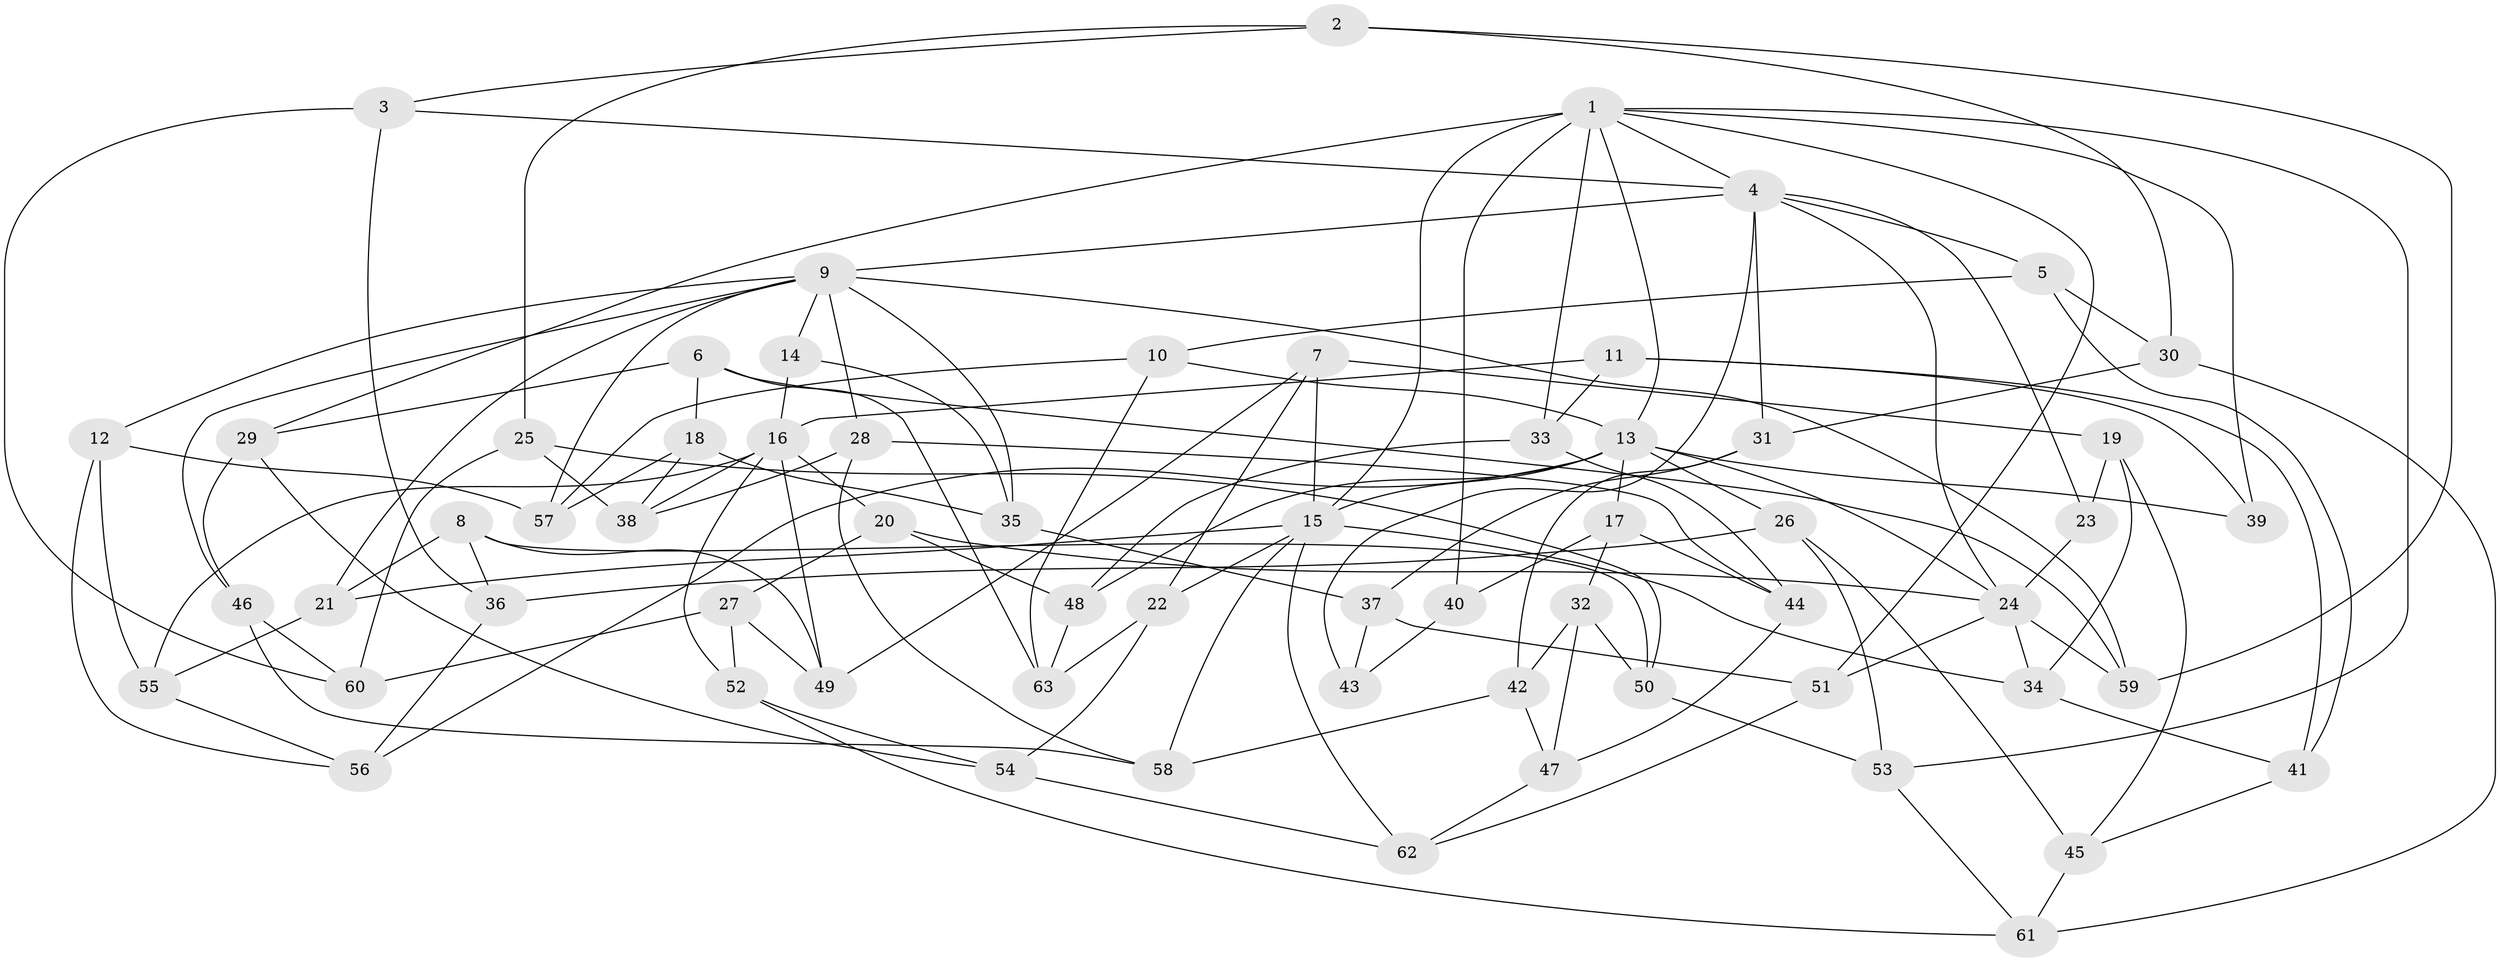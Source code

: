 // original degree distribution, {4: 1.0}
// Generated by graph-tools (version 1.1) at 2025/53/03/04/25 22:53:54]
// undirected, 63 vertices, 138 edges
graph export_dot {
  node [color=gray90,style=filled];
  1;
  2;
  3;
  4;
  5;
  6;
  7;
  8;
  9;
  10;
  11;
  12;
  13;
  14;
  15;
  16;
  17;
  18;
  19;
  20;
  21;
  22;
  23;
  24;
  25;
  26;
  27;
  28;
  29;
  30;
  31;
  32;
  33;
  34;
  35;
  36;
  37;
  38;
  39;
  40;
  41;
  42;
  43;
  44;
  45;
  46;
  47;
  48;
  49;
  50;
  51;
  52;
  53;
  54;
  55;
  56;
  57;
  58;
  59;
  60;
  61;
  62;
  63;
  1 -- 4 [weight=1.0];
  1 -- 13 [weight=2.0];
  1 -- 15 [weight=2.0];
  1 -- 29 [weight=1.0];
  1 -- 33 [weight=1.0];
  1 -- 39 [weight=1.0];
  1 -- 40 [weight=2.0];
  1 -- 51 [weight=1.0];
  1 -- 53 [weight=1.0];
  2 -- 3 [weight=1.0];
  2 -- 25 [weight=1.0];
  2 -- 30 [weight=1.0];
  2 -- 59 [weight=1.0];
  3 -- 4 [weight=1.0];
  3 -- 36 [weight=1.0];
  3 -- 60 [weight=1.0];
  4 -- 5 [weight=1.0];
  4 -- 9 [weight=2.0];
  4 -- 23 [weight=2.0];
  4 -- 24 [weight=2.0];
  4 -- 31 [weight=1.0];
  4 -- 43 [weight=2.0];
  5 -- 10 [weight=1.0];
  5 -- 30 [weight=1.0];
  5 -- 41 [weight=1.0];
  6 -- 18 [weight=1.0];
  6 -- 29 [weight=1.0];
  6 -- 59 [weight=1.0];
  6 -- 63 [weight=1.0];
  7 -- 15 [weight=1.0];
  7 -- 19 [weight=1.0];
  7 -- 22 [weight=1.0];
  7 -- 49 [weight=1.0];
  8 -- 21 [weight=1.0];
  8 -- 36 [weight=1.0];
  8 -- 49 [weight=1.0];
  8 -- 50 [weight=1.0];
  9 -- 12 [weight=1.0];
  9 -- 14 [weight=1.0];
  9 -- 21 [weight=1.0];
  9 -- 28 [weight=1.0];
  9 -- 35 [weight=1.0];
  9 -- 46 [weight=1.0];
  9 -- 57 [weight=1.0];
  9 -- 59 [weight=1.0];
  10 -- 13 [weight=1.0];
  10 -- 57 [weight=1.0];
  10 -- 63 [weight=1.0];
  11 -- 16 [weight=1.0];
  11 -- 33 [weight=1.0];
  11 -- 39 [weight=1.0];
  11 -- 41 [weight=1.0];
  12 -- 55 [weight=1.0];
  12 -- 56 [weight=1.0];
  12 -- 57 [weight=1.0];
  13 -- 15 [weight=2.0];
  13 -- 17 [weight=1.0];
  13 -- 24 [weight=1.0];
  13 -- 26 [weight=1.0];
  13 -- 39 [weight=2.0];
  13 -- 48 [weight=1.0];
  13 -- 56 [weight=1.0];
  14 -- 16 [weight=2.0];
  14 -- 35 [weight=1.0];
  15 -- 21 [weight=1.0];
  15 -- 22 [weight=1.0];
  15 -- 34 [weight=1.0];
  15 -- 58 [weight=1.0];
  15 -- 62 [weight=1.0];
  16 -- 20 [weight=1.0];
  16 -- 38 [weight=1.0];
  16 -- 49 [weight=1.0];
  16 -- 52 [weight=1.0];
  16 -- 55 [weight=1.0];
  17 -- 32 [weight=1.0];
  17 -- 40 [weight=1.0];
  17 -- 44 [weight=1.0];
  18 -- 35 [weight=1.0];
  18 -- 38 [weight=1.0];
  18 -- 57 [weight=1.0];
  19 -- 23 [weight=1.0];
  19 -- 34 [weight=1.0];
  19 -- 45 [weight=1.0];
  20 -- 24 [weight=1.0];
  20 -- 27 [weight=1.0];
  20 -- 48 [weight=1.0];
  21 -- 55 [weight=1.0];
  22 -- 54 [weight=1.0];
  22 -- 63 [weight=1.0];
  23 -- 24 [weight=1.0];
  24 -- 34 [weight=1.0];
  24 -- 51 [weight=1.0];
  24 -- 59 [weight=1.0];
  25 -- 38 [weight=1.0];
  25 -- 50 [weight=1.0];
  25 -- 60 [weight=1.0];
  26 -- 36 [weight=1.0];
  26 -- 45 [weight=1.0];
  26 -- 53 [weight=1.0];
  27 -- 49 [weight=1.0];
  27 -- 52 [weight=1.0];
  27 -- 60 [weight=1.0];
  28 -- 38 [weight=1.0];
  28 -- 44 [weight=1.0];
  28 -- 58 [weight=1.0];
  29 -- 46 [weight=1.0];
  29 -- 54 [weight=1.0];
  30 -- 31 [weight=1.0];
  30 -- 61 [weight=1.0];
  31 -- 37 [weight=1.0];
  31 -- 42 [weight=1.0];
  32 -- 42 [weight=1.0];
  32 -- 47 [weight=1.0];
  32 -- 50 [weight=1.0];
  33 -- 44 [weight=1.0];
  33 -- 48 [weight=1.0];
  34 -- 41 [weight=1.0];
  35 -- 37 [weight=1.0];
  36 -- 56 [weight=1.0];
  37 -- 43 [weight=1.0];
  37 -- 51 [weight=1.0];
  40 -- 43 [weight=1.0];
  41 -- 45 [weight=1.0];
  42 -- 47 [weight=1.0];
  42 -- 58 [weight=1.0];
  44 -- 47 [weight=1.0];
  45 -- 61 [weight=1.0];
  46 -- 58 [weight=1.0];
  46 -- 60 [weight=1.0];
  47 -- 62 [weight=1.0];
  48 -- 63 [weight=1.0];
  50 -- 53 [weight=1.0];
  51 -- 62 [weight=1.0];
  52 -- 54 [weight=1.0];
  52 -- 61 [weight=1.0];
  53 -- 61 [weight=1.0];
  54 -- 62 [weight=1.0];
  55 -- 56 [weight=1.0];
}
